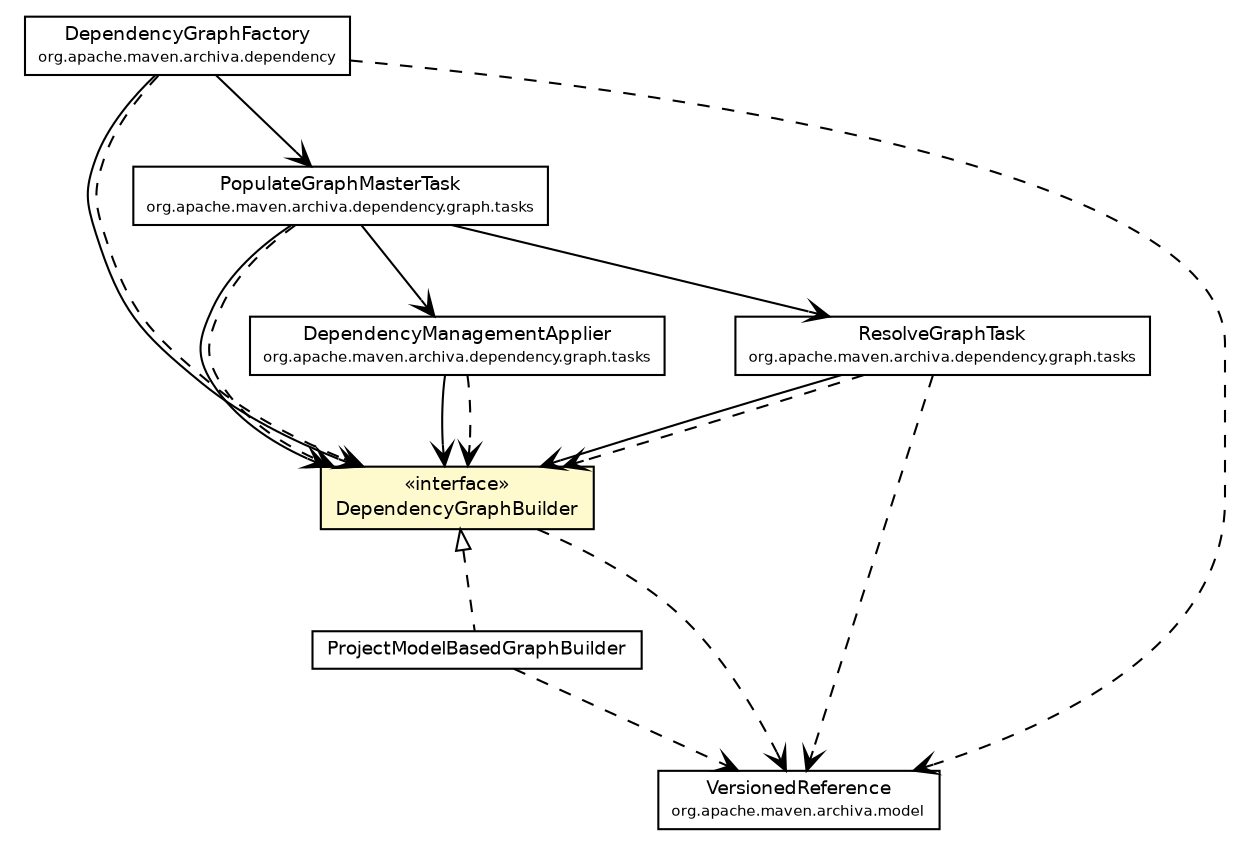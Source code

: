 #!/usr/local/bin/dot
#
# Class diagram 
# Generated by UmlGraph version 4.6 (http://www.spinellis.gr/sw/umlgraph)
#

digraph G {
	edge [fontname="Helvetica",fontsize=10,labelfontname="Helvetica",labelfontsize=10];
	node [fontname="Helvetica",fontsize=10,shape=plaintext];
	// org.apache.maven.archiva.dependency.DependencyGraphFactory
	c125660 [label=<<table border="0" cellborder="1" cellspacing="0" cellpadding="2" port="p" href="../DependencyGraphFactory.html">
		<tr><td><table border="0" cellspacing="0" cellpadding="1">
			<tr><td> DependencyGraphFactory </td></tr>
			<tr><td><font point-size="7.0"> org.apache.maven.archiva.dependency </font></td></tr>
		</table></td></tr>
		</table>>, fontname="Helvetica", fontcolor="black", fontsize=9.0];
	// org.apache.maven.archiva.dependency.graph.ProjectModelBasedGraphBuilder
	c125661 [label=<<table border="0" cellborder="1" cellspacing="0" cellpadding="2" port="p" href="./ProjectModelBasedGraphBuilder.html">
		<tr><td><table border="0" cellspacing="0" cellpadding="1">
			<tr><td> ProjectModelBasedGraphBuilder </td></tr>
		</table></td></tr>
		</table>>, fontname="Helvetica", fontcolor="black", fontsize=9.0];
	// org.apache.maven.archiva.dependency.graph.DependencyGraphBuilder
	c125672 [label=<<table border="0" cellborder="1" cellspacing="0" cellpadding="2" port="p" bgcolor="lemonChiffon" href="./DependencyGraphBuilder.html">
		<tr><td><table border="0" cellspacing="0" cellpadding="1">
			<tr><td> &laquo;interface&raquo; </td></tr>
			<tr><td> DependencyGraphBuilder </td></tr>
		</table></td></tr>
		</table>>, fontname="Helvetica", fontcolor="black", fontsize=9.0];
	// org.apache.maven.archiva.dependency.graph.tasks.ResolveGraphTask
	c125690 [label=<<table border="0" cellborder="1" cellspacing="0" cellpadding="2" port="p" href="./tasks/ResolveGraphTask.html">
		<tr><td><table border="0" cellspacing="0" cellpadding="1">
			<tr><td> ResolveGraphTask </td></tr>
			<tr><td><font point-size="7.0"> org.apache.maven.archiva.dependency.graph.tasks </font></td></tr>
		</table></td></tr>
		</table>>, fontname="Helvetica", fontcolor="black", fontsize=9.0];
	// org.apache.maven.archiva.dependency.graph.tasks.PopulateGraphMasterTask
	c125699 [label=<<table border="0" cellborder="1" cellspacing="0" cellpadding="2" port="p" href="./tasks/PopulateGraphMasterTask.html">
		<tr><td><table border="0" cellspacing="0" cellpadding="1">
			<tr><td> PopulateGraphMasterTask </td></tr>
			<tr><td><font point-size="7.0"> org.apache.maven.archiva.dependency.graph.tasks </font></td></tr>
		</table></td></tr>
		</table>>, fontname="Helvetica", fontcolor="black", fontsize=9.0];
	// org.apache.maven.archiva.dependency.graph.tasks.DependencyManagementApplier
	c125708 [label=<<table border="0" cellborder="1" cellspacing="0" cellpadding="2" port="p" href="./tasks/DependencyManagementApplier.html">
		<tr><td><table border="0" cellspacing="0" cellpadding="1">
			<tr><td> DependencyManagementApplier </td></tr>
			<tr><td><font point-size="7.0"> org.apache.maven.archiva.dependency.graph.tasks </font></td></tr>
		</table></td></tr>
		</table>>, fontname="Helvetica", fontcolor="black", fontsize=9.0];
	//org.apache.maven.archiva.dependency.graph.ProjectModelBasedGraphBuilder implements org.apache.maven.archiva.dependency.graph.DependencyGraphBuilder
	c125672:p -> c125661:p [dir=back,arrowtail=empty,style=dashed];
	// org.apache.maven.archiva.dependency.DependencyGraphFactory NAVASSOC org.apache.maven.archiva.dependency.graph.tasks.PopulateGraphMasterTask
	c125660:p -> c125699:p [taillabel="", label="", headlabel="", fontname="Helvetica", fontcolor="black", fontsize=10.0, color="black", arrowhead=open];
	// org.apache.maven.archiva.dependency.DependencyGraphFactory NAVASSOC org.apache.maven.archiva.dependency.graph.DependencyGraphBuilder
	c125660:p -> c125672:p [taillabel="", label="", headlabel="", fontname="Helvetica", fontcolor="black", fontsize=10.0, color="black", arrowhead=open];
	// org.apache.maven.archiva.dependency.graph.tasks.ResolveGraphTask NAVASSOC org.apache.maven.archiva.dependency.graph.DependencyGraphBuilder
	c125690:p -> c125672:p [taillabel="", label="", headlabel="", fontname="Helvetica", fontcolor="black", fontsize=10.0, color="black", arrowhead=open];
	// org.apache.maven.archiva.dependency.graph.tasks.PopulateGraphMasterTask NAVASSOC org.apache.maven.archiva.dependency.graph.DependencyGraphBuilder
	c125699:p -> c125672:p [taillabel="", label="", headlabel="", fontname="Helvetica", fontcolor="black", fontsize=10.0, color="black", arrowhead=open];
	// org.apache.maven.archiva.dependency.graph.tasks.PopulateGraphMasterTask NAVASSOC org.apache.maven.archiva.dependency.graph.tasks.ResolveGraphTask
	c125699:p -> c125690:p [taillabel="", label="", headlabel="", fontname="Helvetica", fontcolor="black", fontsize=10.0, color="black", arrowhead=open];
	// org.apache.maven.archiva.dependency.graph.tasks.PopulateGraphMasterTask NAVASSOC org.apache.maven.archiva.dependency.graph.tasks.DependencyManagementApplier
	c125699:p -> c125708:p [taillabel="", label="", headlabel="", fontname="Helvetica", fontcolor="black", fontsize=10.0, color="black", arrowhead=open];
	// org.apache.maven.archiva.dependency.graph.tasks.DependencyManagementApplier NAVASSOC org.apache.maven.archiva.dependency.graph.DependencyGraphBuilder
	c125708:p -> c125672:p [taillabel="", label="", headlabel="", fontname="Helvetica", fontcolor="black", fontsize=10.0, color="black", arrowhead=open];
	// org.apache.maven.archiva.dependency.DependencyGraphFactory DEPEND org.apache.maven.archiva.dependency.graph.DependencyGraphBuilder
	c125660:p -> c125672:p [taillabel="", label="", headlabel="", fontname="Helvetica", fontcolor="black", fontsize=10.0, color="black", arrowhead=open, style=dashed];
	// org.apache.maven.archiva.dependency.DependencyGraphFactory DEPEND org.apache.maven.archiva.model.VersionedReference
	c125660:p -> c125784:p [taillabel="", label="", headlabel="", fontname="Helvetica", fontcolor="black", fontsize=10.0, color="black", arrowhead=open, style=dashed];
	// org.apache.maven.archiva.dependency.graph.ProjectModelBasedGraphBuilder DEPEND org.apache.maven.archiva.model.VersionedReference
	c125661:p -> c125784:p [taillabel="", label="", headlabel="", fontname="Helvetica", fontcolor="black", fontsize=10.0, color="black", arrowhead=open, style=dashed];
	// org.apache.maven.archiva.dependency.graph.DependencyGraphBuilder DEPEND org.apache.maven.archiva.model.VersionedReference
	c125672:p -> c125784:p [taillabel="", label="", headlabel="", fontname="Helvetica", fontcolor="black", fontsize=10.0, color="black", arrowhead=open, style=dashed];
	// org.apache.maven.archiva.dependency.graph.tasks.ResolveGraphTask DEPEND org.apache.maven.archiva.dependency.graph.DependencyGraphBuilder
	c125690:p -> c125672:p [taillabel="", label="", headlabel="", fontname="Helvetica", fontcolor="black", fontsize=10.0, color="black", arrowhead=open, style=dashed];
	// org.apache.maven.archiva.dependency.graph.tasks.ResolveGraphTask DEPEND org.apache.maven.archiva.model.VersionedReference
	c125690:p -> c125784:p [taillabel="", label="", headlabel="", fontname="Helvetica", fontcolor="black", fontsize=10.0, color="black", arrowhead=open, style=dashed];
	// org.apache.maven.archiva.dependency.graph.tasks.PopulateGraphMasterTask DEPEND org.apache.maven.archiva.dependency.graph.DependencyGraphBuilder
	c125699:p -> c125672:p [taillabel="", label="", headlabel="", fontname="Helvetica", fontcolor="black", fontsize=10.0, color="black", arrowhead=open, style=dashed];
	// org.apache.maven.archiva.dependency.graph.tasks.DependencyManagementApplier DEPEND org.apache.maven.archiva.dependency.graph.DependencyGraphBuilder
	c125708:p -> c125672:p [taillabel="", label="", headlabel="", fontname="Helvetica", fontcolor="black", fontsize=10.0, color="black", arrowhead=open, style=dashed];
	// org.apache.maven.archiva.model.VersionedReference
	c125784 [label=<<table border="0" cellborder="1" cellspacing="0" cellpadding="2" port="p" href="http://java.sun.com/j2se/1.4.2/docs/api/org/apache/maven/archiva/model/VersionedReference.html">
		<tr><td><table border="0" cellspacing="0" cellpadding="1">
			<tr><td> VersionedReference </td></tr>
			<tr><td><font point-size="7.0"> org.apache.maven.archiva.model </font></td></tr>
		</table></td></tr>
		</table>>, fontname="Helvetica", fontcolor="black", fontsize=9.0];
}

